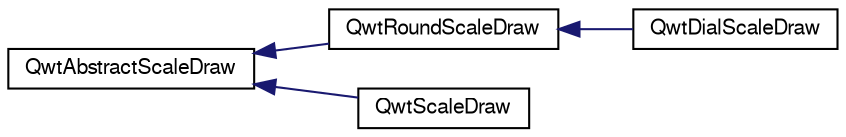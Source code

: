 digraph G
{
  edge [fontname="FreeSans",fontsize="10",labelfontname="FreeSans",labelfontsize="10"];
  node [fontname="FreeSans",fontsize="10",shape=record];
  rankdir="LR";
  Node1 [label="QwtAbstractScaleDraw",height=0.2,width=0.4,color="black", fillcolor="white", style="filled",URL="$class_qwt_abstract_scale_draw.html",tooltip="A abstract base class for drawing scales."];
  Node1 -> Node2 [dir="back",color="midnightblue",fontsize="10",style="solid",fontname="FreeSans"];
  Node2 [label="QwtRoundScaleDraw",height=0.2,width=0.4,color="black", fillcolor="white", style="filled",URL="$class_qwt_round_scale_draw.html",tooltip="A class for drawing round scales."];
  Node2 -> Node3 [dir="back",color="midnightblue",fontsize="10",style="solid",fontname="FreeSans"];
  Node3 [label="QwtDialScaleDraw",height=0.2,width=0.4,color="black", fillcolor="white", style="filled",URL="$class_qwt_dial_scale_draw.html",tooltip="A special scale draw made for QwtDial."];
  Node1 -> Node4 [dir="back",color="midnightblue",fontsize="10",style="solid",fontname="FreeSans"];
  Node4 [label="QwtScaleDraw",height=0.2,width=0.4,color="black", fillcolor="white", style="filled",URL="$class_qwt_scale_draw.html",tooltip="A class for drawing scales."];
}
